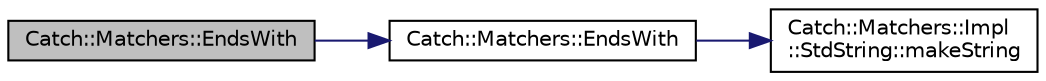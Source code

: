 digraph "Catch::Matchers::EndsWith"
{
  edge [fontname="Helvetica",fontsize="10",labelfontname="Helvetica",labelfontsize="10"];
  node [fontname="Helvetica",fontsize="10",shape=record];
  rankdir="LR";
  Node1 [label="Catch::Matchers::EndsWith",height=0.2,width=0.4,color="black", fillcolor="grey75", style="filled" fontcolor="black"];
  Node1 -> Node2 [color="midnightblue",fontsize="10",style="solid",fontname="Helvetica"];
  Node2 [label="Catch::Matchers::EndsWith",height=0.2,width=0.4,color="black", fillcolor="white", style="filled",URL="$namespace_catch_1_1_matchers.html#ae3e6d8f7fea6fac6513596b23e5d5153"];
  Node2 -> Node3 [color="midnightblue",fontsize="10",style="solid",fontname="Helvetica"];
  Node3 [label="Catch::Matchers::Impl\l::StdString::makeString",height=0.2,width=0.4,color="black", fillcolor="white", style="filled",URL="$namespace_catch_1_1_matchers_1_1_impl_1_1_std_string.html#a42a104fb88baf158ed3b7d0d422afdaa"];
}
